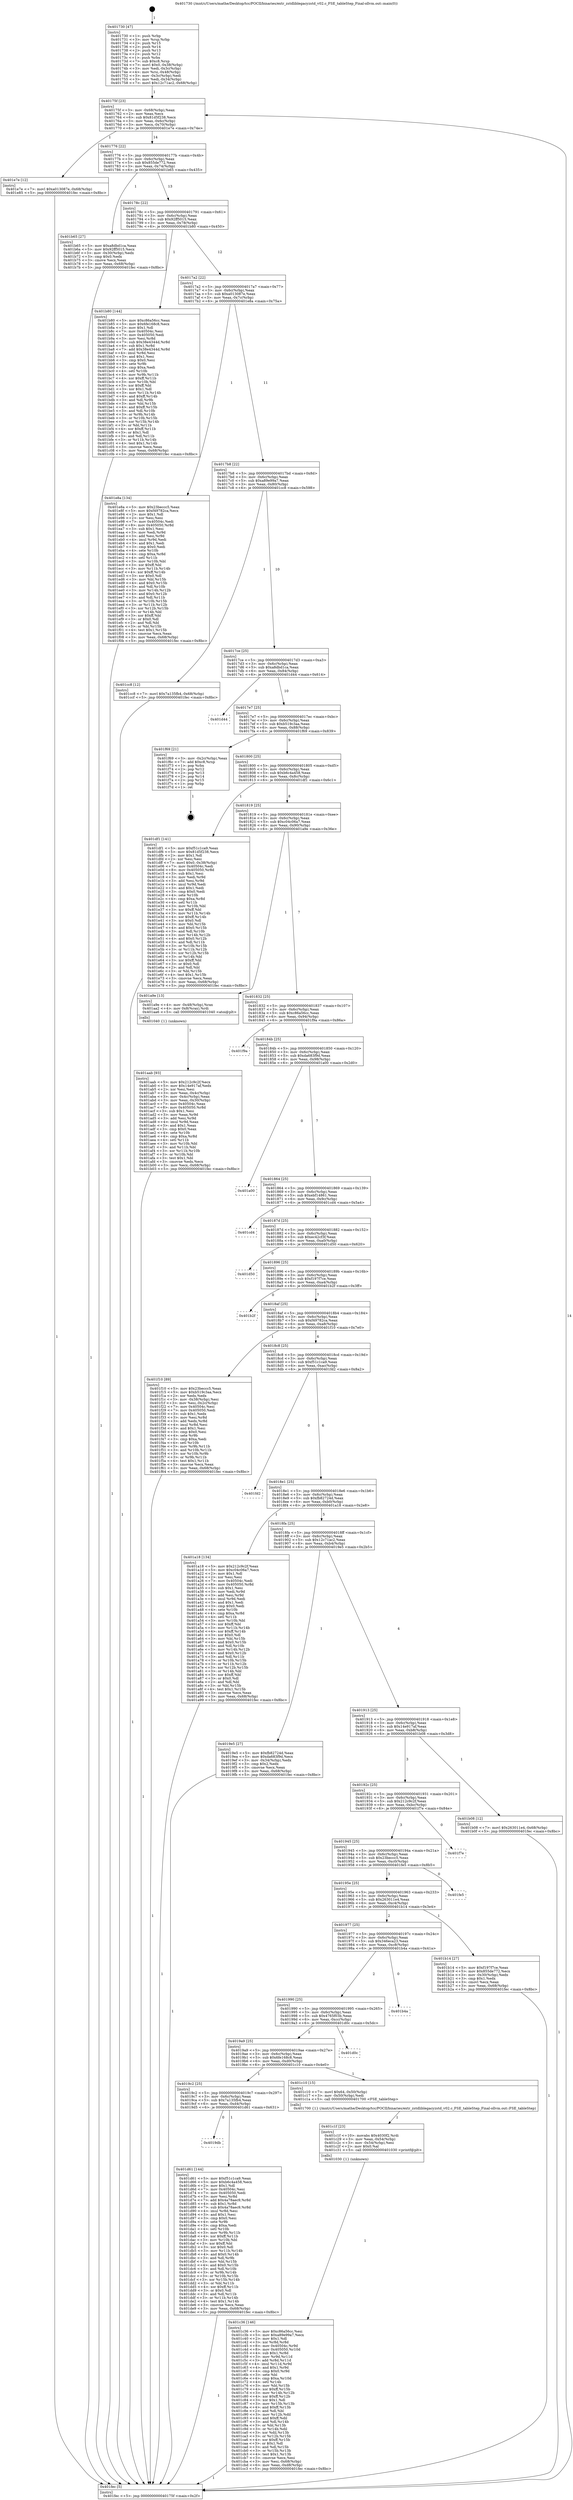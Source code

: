 digraph "0x401730" {
  label = "0x401730 (/mnt/c/Users/mathe/Desktop/tcc/POCII/binaries/extr_zstdliblegacyzstd_v02.c_FSE_tableStep_Final-ollvm.out::main(0))"
  labelloc = "t"
  node[shape=record]

  Entry [label="",width=0.3,height=0.3,shape=circle,fillcolor=black,style=filled]
  "0x40175f" [label="{
     0x40175f [23]\l
     | [instrs]\l
     &nbsp;&nbsp;0x40175f \<+3\>: mov -0x68(%rbp),%eax\l
     &nbsp;&nbsp;0x401762 \<+2\>: mov %eax,%ecx\l
     &nbsp;&nbsp;0x401764 \<+6\>: sub $0x81d5f238,%ecx\l
     &nbsp;&nbsp;0x40176a \<+3\>: mov %eax,-0x6c(%rbp)\l
     &nbsp;&nbsp;0x40176d \<+3\>: mov %ecx,-0x70(%rbp)\l
     &nbsp;&nbsp;0x401770 \<+6\>: je 0000000000401e7e \<main+0x74e\>\l
  }"]
  "0x401e7e" [label="{
     0x401e7e [12]\l
     | [instrs]\l
     &nbsp;&nbsp;0x401e7e \<+7\>: movl $0xa013087e,-0x68(%rbp)\l
     &nbsp;&nbsp;0x401e85 \<+5\>: jmp 0000000000401fec \<main+0x8bc\>\l
  }"]
  "0x401776" [label="{
     0x401776 [22]\l
     | [instrs]\l
     &nbsp;&nbsp;0x401776 \<+5\>: jmp 000000000040177b \<main+0x4b\>\l
     &nbsp;&nbsp;0x40177b \<+3\>: mov -0x6c(%rbp),%eax\l
     &nbsp;&nbsp;0x40177e \<+5\>: sub $0x855de772,%eax\l
     &nbsp;&nbsp;0x401783 \<+3\>: mov %eax,-0x74(%rbp)\l
     &nbsp;&nbsp;0x401786 \<+6\>: je 0000000000401b65 \<main+0x435\>\l
  }"]
  Exit [label="",width=0.3,height=0.3,shape=circle,fillcolor=black,style=filled,peripheries=2]
  "0x401b65" [label="{
     0x401b65 [27]\l
     | [instrs]\l
     &nbsp;&nbsp;0x401b65 \<+5\>: mov $0xa8dbd1ca,%eax\l
     &nbsp;&nbsp;0x401b6a \<+5\>: mov $0x92ff5015,%ecx\l
     &nbsp;&nbsp;0x401b6f \<+3\>: mov -0x30(%rbp),%edx\l
     &nbsp;&nbsp;0x401b72 \<+3\>: cmp $0x0,%edx\l
     &nbsp;&nbsp;0x401b75 \<+3\>: cmove %ecx,%eax\l
     &nbsp;&nbsp;0x401b78 \<+3\>: mov %eax,-0x68(%rbp)\l
     &nbsp;&nbsp;0x401b7b \<+5\>: jmp 0000000000401fec \<main+0x8bc\>\l
  }"]
  "0x40178c" [label="{
     0x40178c [22]\l
     | [instrs]\l
     &nbsp;&nbsp;0x40178c \<+5\>: jmp 0000000000401791 \<main+0x61\>\l
     &nbsp;&nbsp;0x401791 \<+3\>: mov -0x6c(%rbp),%eax\l
     &nbsp;&nbsp;0x401794 \<+5\>: sub $0x92ff5015,%eax\l
     &nbsp;&nbsp;0x401799 \<+3\>: mov %eax,-0x78(%rbp)\l
     &nbsp;&nbsp;0x40179c \<+6\>: je 0000000000401b80 \<main+0x450\>\l
  }"]
  "0x4019db" [label="{
     0x4019db\l
  }", style=dashed]
  "0x401b80" [label="{
     0x401b80 [144]\l
     | [instrs]\l
     &nbsp;&nbsp;0x401b80 \<+5\>: mov $0xc86a56cc,%eax\l
     &nbsp;&nbsp;0x401b85 \<+5\>: mov $0x6fe168c8,%ecx\l
     &nbsp;&nbsp;0x401b8a \<+2\>: mov $0x1,%dl\l
     &nbsp;&nbsp;0x401b8c \<+7\>: mov 0x40504c,%esi\l
     &nbsp;&nbsp;0x401b93 \<+7\>: mov 0x405050,%edi\l
     &nbsp;&nbsp;0x401b9a \<+3\>: mov %esi,%r8d\l
     &nbsp;&nbsp;0x401b9d \<+7\>: sub $0x38e4344d,%r8d\l
     &nbsp;&nbsp;0x401ba4 \<+4\>: sub $0x1,%r8d\l
     &nbsp;&nbsp;0x401ba8 \<+7\>: add $0x38e4344d,%r8d\l
     &nbsp;&nbsp;0x401baf \<+4\>: imul %r8d,%esi\l
     &nbsp;&nbsp;0x401bb3 \<+3\>: and $0x1,%esi\l
     &nbsp;&nbsp;0x401bb6 \<+3\>: cmp $0x0,%esi\l
     &nbsp;&nbsp;0x401bb9 \<+4\>: sete %r9b\l
     &nbsp;&nbsp;0x401bbd \<+3\>: cmp $0xa,%edi\l
     &nbsp;&nbsp;0x401bc0 \<+4\>: setl %r10b\l
     &nbsp;&nbsp;0x401bc4 \<+3\>: mov %r9b,%r11b\l
     &nbsp;&nbsp;0x401bc7 \<+4\>: xor $0xff,%r11b\l
     &nbsp;&nbsp;0x401bcb \<+3\>: mov %r10b,%bl\l
     &nbsp;&nbsp;0x401bce \<+3\>: xor $0xff,%bl\l
     &nbsp;&nbsp;0x401bd1 \<+3\>: xor $0x1,%dl\l
     &nbsp;&nbsp;0x401bd4 \<+3\>: mov %r11b,%r14b\l
     &nbsp;&nbsp;0x401bd7 \<+4\>: and $0xff,%r14b\l
     &nbsp;&nbsp;0x401bdb \<+3\>: and %dl,%r9b\l
     &nbsp;&nbsp;0x401bde \<+3\>: mov %bl,%r15b\l
     &nbsp;&nbsp;0x401be1 \<+4\>: and $0xff,%r15b\l
     &nbsp;&nbsp;0x401be5 \<+3\>: and %dl,%r10b\l
     &nbsp;&nbsp;0x401be8 \<+3\>: or %r9b,%r14b\l
     &nbsp;&nbsp;0x401beb \<+3\>: or %r10b,%r15b\l
     &nbsp;&nbsp;0x401bee \<+3\>: xor %r15b,%r14b\l
     &nbsp;&nbsp;0x401bf1 \<+3\>: or %bl,%r11b\l
     &nbsp;&nbsp;0x401bf4 \<+4\>: xor $0xff,%r11b\l
     &nbsp;&nbsp;0x401bf8 \<+3\>: or $0x1,%dl\l
     &nbsp;&nbsp;0x401bfb \<+3\>: and %dl,%r11b\l
     &nbsp;&nbsp;0x401bfe \<+3\>: or %r11b,%r14b\l
     &nbsp;&nbsp;0x401c01 \<+4\>: test $0x1,%r14b\l
     &nbsp;&nbsp;0x401c05 \<+3\>: cmovne %ecx,%eax\l
     &nbsp;&nbsp;0x401c08 \<+3\>: mov %eax,-0x68(%rbp)\l
     &nbsp;&nbsp;0x401c0b \<+5\>: jmp 0000000000401fec \<main+0x8bc\>\l
  }"]
  "0x4017a2" [label="{
     0x4017a2 [22]\l
     | [instrs]\l
     &nbsp;&nbsp;0x4017a2 \<+5\>: jmp 00000000004017a7 \<main+0x77\>\l
     &nbsp;&nbsp;0x4017a7 \<+3\>: mov -0x6c(%rbp),%eax\l
     &nbsp;&nbsp;0x4017aa \<+5\>: sub $0xa013087e,%eax\l
     &nbsp;&nbsp;0x4017af \<+3\>: mov %eax,-0x7c(%rbp)\l
     &nbsp;&nbsp;0x4017b2 \<+6\>: je 0000000000401e8a \<main+0x75a\>\l
  }"]
  "0x401d61" [label="{
     0x401d61 [144]\l
     | [instrs]\l
     &nbsp;&nbsp;0x401d61 \<+5\>: mov $0xf51c1ca9,%eax\l
     &nbsp;&nbsp;0x401d66 \<+5\>: mov $0xb6c4a458,%ecx\l
     &nbsp;&nbsp;0x401d6b \<+2\>: mov $0x1,%dl\l
     &nbsp;&nbsp;0x401d6d \<+7\>: mov 0x40504c,%esi\l
     &nbsp;&nbsp;0x401d74 \<+7\>: mov 0x405050,%edi\l
     &nbsp;&nbsp;0x401d7b \<+3\>: mov %esi,%r8d\l
     &nbsp;&nbsp;0x401d7e \<+7\>: add $0x4a78aec9,%r8d\l
     &nbsp;&nbsp;0x401d85 \<+4\>: sub $0x1,%r8d\l
     &nbsp;&nbsp;0x401d89 \<+7\>: sub $0x4a78aec9,%r8d\l
     &nbsp;&nbsp;0x401d90 \<+4\>: imul %r8d,%esi\l
     &nbsp;&nbsp;0x401d94 \<+3\>: and $0x1,%esi\l
     &nbsp;&nbsp;0x401d97 \<+3\>: cmp $0x0,%esi\l
     &nbsp;&nbsp;0x401d9a \<+4\>: sete %r9b\l
     &nbsp;&nbsp;0x401d9e \<+3\>: cmp $0xa,%edi\l
     &nbsp;&nbsp;0x401da1 \<+4\>: setl %r10b\l
     &nbsp;&nbsp;0x401da5 \<+3\>: mov %r9b,%r11b\l
     &nbsp;&nbsp;0x401da8 \<+4\>: xor $0xff,%r11b\l
     &nbsp;&nbsp;0x401dac \<+3\>: mov %r10b,%bl\l
     &nbsp;&nbsp;0x401daf \<+3\>: xor $0xff,%bl\l
     &nbsp;&nbsp;0x401db2 \<+3\>: xor $0x0,%dl\l
     &nbsp;&nbsp;0x401db5 \<+3\>: mov %r11b,%r14b\l
     &nbsp;&nbsp;0x401db8 \<+4\>: and $0x0,%r14b\l
     &nbsp;&nbsp;0x401dbc \<+3\>: and %dl,%r9b\l
     &nbsp;&nbsp;0x401dbf \<+3\>: mov %bl,%r15b\l
     &nbsp;&nbsp;0x401dc2 \<+4\>: and $0x0,%r15b\l
     &nbsp;&nbsp;0x401dc6 \<+3\>: and %dl,%r10b\l
     &nbsp;&nbsp;0x401dc9 \<+3\>: or %r9b,%r14b\l
     &nbsp;&nbsp;0x401dcc \<+3\>: or %r10b,%r15b\l
     &nbsp;&nbsp;0x401dcf \<+3\>: xor %r15b,%r14b\l
     &nbsp;&nbsp;0x401dd2 \<+3\>: or %bl,%r11b\l
     &nbsp;&nbsp;0x401dd5 \<+4\>: xor $0xff,%r11b\l
     &nbsp;&nbsp;0x401dd9 \<+3\>: or $0x0,%dl\l
     &nbsp;&nbsp;0x401ddc \<+3\>: and %dl,%r11b\l
     &nbsp;&nbsp;0x401ddf \<+3\>: or %r11b,%r14b\l
     &nbsp;&nbsp;0x401de2 \<+4\>: test $0x1,%r14b\l
     &nbsp;&nbsp;0x401de6 \<+3\>: cmovne %ecx,%eax\l
     &nbsp;&nbsp;0x401de9 \<+3\>: mov %eax,-0x68(%rbp)\l
     &nbsp;&nbsp;0x401dec \<+5\>: jmp 0000000000401fec \<main+0x8bc\>\l
  }"]
  "0x401e8a" [label="{
     0x401e8a [134]\l
     | [instrs]\l
     &nbsp;&nbsp;0x401e8a \<+5\>: mov $0x23beccc5,%eax\l
     &nbsp;&nbsp;0x401e8f \<+5\>: mov $0xf49782ca,%ecx\l
     &nbsp;&nbsp;0x401e94 \<+2\>: mov $0x1,%dl\l
     &nbsp;&nbsp;0x401e96 \<+2\>: xor %esi,%esi\l
     &nbsp;&nbsp;0x401e98 \<+7\>: mov 0x40504c,%edi\l
     &nbsp;&nbsp;0x401e9f \<+8\>: mov 0x405050,%r8d\l
     &nbsp;&nbsp;0x401ea7 \<+3\>: sub $0x1,%esi\l
     &nbsp;&nbsp;0x401eaa \<+3\>: mov %edi,%r9d\l
     &nbsp;&nbsp;0x401ead \<+3\>: add %esi,%r9d\l
     &nbsp;&nbsp;0x401eb0 \<+4\>: imul %r9d,%edi\l
     &nbsp;&nbsp;0x401eb4 \<+3\>: and $0x1,%edi\l
     &nbsp;&nbsp;0x401eb7 \<+3\>: cmp $0x0,%edi\l
     &nbsp;&nbsp;0x401eba \<+4\>: sete %r10b\l
     &nbsp;&nbsp;0x401ebe \<+4\>: cmp $0xa,%r8d\l
     &nbsp;&nbsp;0x401ec2 \<+4\>: setl %r11b\l
     &nbsp;&nbsp;0x401ec6 \<+3\>: mov %r10b,%bl\l
     &nbsp;&nbsp;0x401ec9 \<+3\>: xor $0xff,%bl\l
     &nbsp;&nbsp;0x401ecc \<+3\>: mov %r11b,%r14b\l
     &nbsp;&nbsp;0x401ecf \<+4\>: xor $0xff,%r14b\l
     &nbsp;&nbsp;0x401ed3 \<+3\>: xor $0x0,%dl\l
     &nbsp;&nbsp;0x401ed6 \<+3\>: mov %bl,%r15b\l
     &nbsp;&nbsp;0x401ed9 \<+4\>: and $0x0,%r15b\l
     &nbsp;&nbsp;0x401edd \<+3\>: and %dl,%r10b\l
     &nbsp;&nbsp;0x401ee0 \<+3\>: mov %r14b,%r12b\l
     &nbsp;&nbsp;0x401ee3 \<+4\>: and $0x0,%r12b\l
     &nbsp;&nbsp;0x401ee7 \<+3\>: and %dl,%r11b\l
     &nbsp;&nbsp;0x401eea \<+3\>: or %r10b,%r15b\l
     &nbsp;&nbsp;0x401eed \<+3\>: or %r11b,%r12b\l
     &nbsp;&nbsp;0x401ef0 \<+3\>: xor %r12b,%r15b\l
     &nbsp;&nbsp;0x401ef3 \<+3\>: or %r14b,%bl\l
     &nbsp;&nbsp;0x401ef6 \<+3\>: xor $0xff,%bl\l
     &nbsp;&nbsp;0x401ef9 \<+3\>: or $0x0,%dl\l
     &nbsp;&nbsp;0x401efc \<+2\>: and %dl,%bl\l
     &nbsp;&nbsp;0x401efe \<+3\>: or %bl,%r15b\l
     &nbsp;&nbsp;0x401f01 \<+4\>: test $0x1,%r15b\l
     &nbsp;&nbsp;0x401f05 \<+3\>: cmovne %ecx,%eax\l
     &nbsp;&nbsp;0x401f08 \<+3\>: mov %eax,-0x68(%rbp)\l
     &nbsp;&nbsp;0x401f0b \<+5\>: jmp 0000000000401fec \<main+0x8bc\>\l
  }"]
  "0x4017b8" [label="{
     0x4017b8 [22]\l
     | [instrs]\l
     &nbsp;&nbsp;0x4017b8 \<+5\>: jmp 00000000004017bd \<main+0x8d\>\l
     &nbsp;&nbsp;0x4017bd \<+3\>: mov -0x6c(%rbp),%eax\l
     &nbsp;&nbsp;0x4017c0 \<+5\>: sub $0xa89e99a7,%eax\l
     &nbsp;&nbsp;0x4017c5 \<+3\>: mov %eax,-0x80(%rbp)\l
     &nbsp;&nbsp;0x4017c8 \<+6\>: je 0000000000401cc8 \<main+0x598\>\l
  }"]
  "0x401c36" [label="{
     0x401c36 [146]\l
     | [instrs]\l
     &nbsp;&nbsp;0x401c36 \<+5\>: mov $0xc86a56cc,%esi\l
     &nbsp;&nbsp;0x401c3b \<+5\>: mov $0xa89e99a7,%ecx\l
     &nbsp;&nbsp;0x401c40 \<+2\>: mov $0x1,%dl\l
     &nbsp;&nbsp;0x401c42 \<+3\>: xor %r8d,%r8d\l
     &nbsp;&nbsp;0x401c45 \<+8\>: mov 0x40504c,%r9d\l
     &nbsp;&nbsp;0x401c4d \<+8\>: mov 0x405050,%r10d\l
     &nbsp;&nbsp;0x401c55 \<+4\>: sub $0x1,%r8d\l
     &nbsp;&nbsp;0x401c59 \<+3\>: mov %r9d,%r11d\l
     &nbsp;&nbsp;0x401c5c \<+3\>: add %r8d,%r11d\l
     &nbsp;&nbsp;0x401c5f \<+4\>: imul %r11d,%r9d\l
     &nbsp;&nbsp;0x401c63 \<+4\>: and $0x1,%r9d\l
     &nbsp;&nbsp;0x401c67 \<+4\>: cmp $0x0,%r9d\l
     &nbsp;&nbsp;0x401c6b \<+3\>: sete %bl\l
     &nbsp;&nbsp;0x401c6e \<+4\>: cmp $0xa,%r10d\l
     &nbsp;&nbsp;0x401c72 \<+4\>: setl %r14b\l
     &nbsp;&nbsp;0x401c76 \<+3\>: mov %bl,%r15b\l
     &nbsp;&nbsp;0x401c79 \<+4\>: xor $0xff,%r15b\l
     &nbsp;&nbsp;0x401c7d \<+3\>: mov %r14b,%r12b\l
     &nbsp;&nbsp;0x401c80 \<+4\>: xor $0xff,%r12b\l
     &nbsp;&nbsp;0x401c84 \<+3\>: xor $0x1,%dl\l
     &nbsp;&nbsp;0x401c87 \<+3\>: mov %r15b,%r13b\l
     &nbsp;&nbsp;0x401c8a \<+4\>: and $0xff,%r13b\l
     &nbsp;&nbsp;0x401c8e \<+2\>: and %dl,%bl\l
     &nbsp;&nbsp;0x401c90 \<+3\>: mov %r12b,%dil\l
     &nbsp;&nbsp;0x401c93 \<+4\>: and $0xff,%dil\l
     &nbsp;&nbsp;0x401c97 \<+3\>: and %dl,%r14b\l
     &nbsp;&nbsp;0x401c9a \<+3\>: or %bl,%r13b\l
     &nbsp;&nbsp;0x401c9d \<+3\>: or %r14b,%dil\l
     &nbsp;&nbsp;0x401ca0 \<+3\>: xor %dil,%r13b\l
     &nbsp;&nbsp;0x401ca3 \<+3\>: or %r12b,%r15b\l
     &nbsp;&nbsp;0x401ca6 \<+4\>: xor $0xff,%r15b\l
     &nbsp;&nbsp;0x401caa \<+3\>: or $0x1,%dl\l
     &nbsp;&nbsp;0x401cad \<+3\>: and %dl,%r15b\l
     &nbsp;&nbsp;0x401cb0 \<+3\>: or %r15b,%r13b\l
     &nbsp;&nbsp;0x401cb3 \<+4\>: test $0x1,%r13b\l
     &nbsp;&nbsp;0x401cb7 \<+3\>: cmovne %ecx,%esi\l
     &nbsp;&nbsp;0x401cba \<+3\>: mov %esi,-0x68(%rbp)\l
     &nbsp;&nbsp;0x401cbd \<+6\>: mov %eax,-0xd8(%rbp)\l
     &nbsp;&nbsp;0x401cc3 \<+5\>: jmp 0000000000401fec \<main+0x8bc\>\l
  }"]
  "0x401cc8" [label="{
     0x401cc8 [12]\l
     | [instrs]\l
     &nbsp;&nbsp;0x401cc8 \<+7\>: movl $0x7a135fb4,-0x68(%rbp)\l
     &nbsp;&nbsp;0x401ccf \<+5\>: jmp 0000000000401fec \<main+0x8bc\>\l
  }"]
  "0x4017ce" [label="{
     0x4017ce [25]\l
     | [instrs]\l
     &nbsp;&nbsp;0x4017ce \<+5\>: jmp 00000000004017d3 \<main+0xa3\>\l
     &nbsp;&nbsp;0x4017d3 \<+3\>: mov -0x6c(%rbp),%eax\l
     &nbsp;&nbsp;0x4017d6 \<+5\>: sub $0xa8dbd1ca,%eax\l
     &nbsp;&nbsp;0x4017db \<+6\>: mov %eax,-0x84(%rbp)\l
     &nbsp;&nbsp;0x4017e1 \<+6\>: je 0000000000401d44 \<main+0x614\>\l
  }"]
  "0x401c1f" [label="{
     0x401c1f [23]\l
     | [instrs]\l
     &nbsp;&nbsp;0x401c1f \<+10\>: movabs $0x4030f2,%rdi\l
     &nbsp;&nbsp;0x401c29 \<+3\>: mov %eax,-0x54(%rbp)\l
     &nbsp;&nbsp;0x401c2c \<+3\>: mov -0x54(%rbp),%esi\l
     &nbsp;&nbsp;0x401c2f \<+2\>: mov $0x0,%al\l
     &nbsp;&nbsp;0x401c31 \<+5\>: call 0000000000401030 \<printf@plt\>\l
     | [calls]\l
     &nbsp;&nbsp;0x401030 \{1\} (unknown)\l
  }"]
  "0x401d44" [label="{
     0x401d44\l
  }", style=dashed]
  "0x4017e7" [label="{
     0x4017e7 [25]\l
     | [instrs]\l
     &nbsp;&nbsp;0x4017e7 \<+5\>: jmp 00000000004017ec \<main+0xbc\>\l
     &nbsp;&nbsp;0x4017ec \<+3\>: mov -0x6c(%rbp),%eax\l
     &nbsp;&nbsp;0x4017ef \<+5\>: sub $0xb519c3aa,%eax\l
     &nbsp;&nbsp;0x4017f4 \<+6\>: mov %eax,-0x88(%rbp)\l
     &nbsp;&nbsp;0x4017fa \<+6\>: je 0000000000401f69 \<main+0x839\>\l
  }"]
  "0x4019c2" [label="{
     0x4019c2 [25]\l
     | [instrs]\l
     &nbsp;&nbsp;0x4019c2 \<+5\>: jmp 00000000004019c7 \<main+0x297\>\l
     &nbsp;&nbsp;0x4019c7 \<+3\>: mov -0x6c(%rbp),%eax\l
     &nbsp;&nbsp;0x4019ca \<+5\>: sub $0x7a135fb4,%eax\l
     &nbsp;&nbsp;0x4019cf \<+6\>: mov %eax,-0xd4(%rbp)\l
     &nbsp;&nbsp;0x4019d5 \<+6\>: je 0000000000401d61 \<main+0x631\>\l
  }"]
  "0x401f69" [label="{
     0x401f69 [21]\l
     | [instrs]\l
     &nbsp;&nbsp;0x401f69 \<+3\>: mov -0x2c(%rbp),%eax\l
     &nbsp;&nbsp;0x401f6c \<+7\>: add $0xc8,%rsp\l
     &nbsp;&nbsp;0x401f73 \<+1\>: pop %rbx\l
     &nbsp;&nbsp;0x401f74 \<+2\>: pop %r12\l
     &nbsp;&nbsp;0x401f76 \<+2\>: pop %r13\l
     &nbsp;&nbsp;0x401f78 \<+2\>: pop %r14\l
     &nbsp;&nbsp;0x401f7a \<+2\>: pop %r15\l
     &nbsp;&nbsp;0x401f7c \<+1\>: pop %rbp\l
     &nbsp;&nbsp;0x401f7d \<+1\>: ret\l
  }"]
  "0x401800" [label="{
     0x401800 [25]\l
     | [instrs]\l
     &nbsp;&nbsp;0x401800 \<+5\>: jmp 0000000000401805 \<main+0xd5\>\l
     &nbsp;&nbsp;0x401805 \<+3\>: mov -0x6c(%rbp),%eax\l
     &nbsp;&nbsp;0x401808 \<+5\>: sub $0xb6c4a458,%eax\l
     &nbsp;&nbsp;0x40180d \<+6\>: mov %eax,-0x8c(%rbp)\l
     &nbsp;&nbsp;0x401813 \<+6\>: je 0000000000401df1 \<main+0x6c1\>\l
  }"]
  "0x401c10" [label="{
     0x401c10 [15]\l
     | [instrs]\l
     &nbsp;&nbsp;0x401c10 \<+7\>: movl $0x64,-0x50(%rbp)\l
     &nbsp;&nbsp;0x401c17 \<+3\>: mov -0x50(%rbp),%edi\l
     &nbsp;&nbsp;0x401c1a \<+5\>: call 0000000000401700 \<FSE_tableStep\>\l
     | [calls]\l
     &nbsp;&nbsp;0x401700 \{1\} (/mnt/c/Users/mathe/Desktop/tcc/POCII/binaries/extr_zstdliblegacyzstd_v02.c_FSE_tableStep_Final-ollvm.out::FSE_tableStep)\l
  }"]
  "0x401df1" [label="{
     0x401df1 [141]\l
     | [instrs]\l
     &nbsp;&nbsp;0x401df1 \<+5\>: mov $0xf51c1ca9,%eax\l
     &nbsp;&nbsp;0x401df6 \<+5\>: mov $0x81d5f238,%ecx\l
     &nbsp;&nbsp;0x401dfb \<+2\>: mov $0x1,%dl\l
     &nbsp;&nbsp;0x401dfd \<+2\>: xor %esi,%esi\l
     &nbsp;&nbsp;0x401dff \<+7\>: movl $0x0,-0x38(%rbp)\l
     &nbsp;&nbsp;0x401e06 \<+7\>: mov 0x40504c,%edi\l
     &nbsp;&nbsp;0x401e0d \<+8\>: mov 0x405050,%r8d\l
     &nbsp;&nbsp;0x401e15 \<+3\>: sub $0x1,%esi\l
     &nbsp;&nbsp;0x401e18 \<+3\>: mov %edi,%r9d\l
     &nbsp;&nbsp;0x401e1b \<+3\>: add %esi,%r9d\l
     &nbsp;&nbsp;0x401e1e \<+4\>: imul %r9d,%edi\l
     &nbsp;&nbsp;0x401e22 \<+3\>: and $0x1,%edi\l
     &nbsp;&nbsp;0x401e25 \<+3\>: cmp $0x0,%edi\l
     &nbsp;&nbsp;0x401e28 \<+4\>: sete %r10b\l
     &nbsp;&nbsp;0x401e2c \<+4\>: cmp $0xa,%r8d\l
     &nbsp;&nbsp;0x401e30 \<+4\>: setl %r11b\l
     &nbsp;&nbsp;0x401e34 \<+3\>: mov %r10b,%bl\l
     &nbsp;&nbsp;0x401e37 \<+3\>: xor $0xff,%bl\l
     &nbsp;&nbsp;0x401e3a \<+3\>: mov %r11b,%r14b\l
     &nbsp;&nbsp;0x401e3d \<+4\>: xor $0xff,%r14b\l
     &nbsp;&nbsp;0x401e41 \<+3\>: xor $0x0,%dl\l
     &nbsp;&nbsp;0x401e44 \<+3\>: mov %bl,%r15b\l
     &nbsp;&nbsp;0x401e47 \<+4\>: and $0x0,%r15b\l
     &nbsp;&nbsp;0x401e4b \<+3\>: and %dl,%r10b\l
     &nbsp;&nbsp;0x401e4e \<+3\>: mov %r14b,%r12b\l
     &nbsp;&nbsp;0x401e51 \<+4\>: and $0x0,%r12b\l
     &nbsp;&nbsp;0x401e55 \<+3\>: and %dl,%r11b\l
     &nbsp;&nbsp;0x401e58 \<+3\>: or %r10b,%r15b\l
     &nbsp;&nbsp;0x401e5b \<+3\>: or %r11b,%r12b\l
     &nbsp;&nbsp;0x401e5e \<+3\>: xor %r12b,%r15b\l
     &nbsp;&nbsp;0x401e61 \<+3\>: or %r14b,%bl\l
     &nbsp;&nbsp;0x401e64 \<+3\>: xor $0xff,%bl\l
     &nbsp;&nbsp;0x401e67 \<+3\>: or $0x0,%dl\l
     &nbsp;&nbsp;0x401e6a \<+2\>: and %dl,%bl\l
     &nbsp;&nbsp;0x401e6c \<+3\>: or %bl,%r15b\l
     &nbsp;&nbsp;0x401e6f \<+4\>: test $0x1,%r15b\l
     &nbsp;&nbsp;0x401e73 \<+3\>: cmovne %ecx,%eax\l
     &nbsp;&nbsp;0x401e76 \<+3\>: mov %eax,-0x68(%rbp)\l
     &nbsp;&nbsp;0x401e79 \<+5\>: jmp 0000000000401fec \<main+0x8bc\>\l
  }"]
  "0x401819" [label="{
     0x401819 [25]\l
     | [instrs]\l
     &nbsp;&nbsp;0x401819 \<+5\>: jmp 000000000040181e \<main+0xee\>\l
     &nbsp;&nbsp;0x40181e \<+3\>: mov -0x6c(%rbp),%eax\l
     &nbsp;&nbsp;0x401821 \<+5\>: sub $0xc04c06a7,%eax\l
     &nbsp;&nbsp;0x401826 \<+6\>: mov %eax,-0x90(%rbp)\l
     &nbsp;&nbsp;0x40182c \<+6\>: je 0000000000401a9e \<main+0x36e\>\l
  }"]
  "0x4019a9" [label="{
     0x4019a9 [25]\l
     | [instrs]\l
     &nbsp;&nbsp;0x4019a9 \<+5\>: jmp 00000000004019ae \<main+0x27e\>\l
     &nbsp;&nbsp;0x4019ae \<+3\>: mov -0x6c(%rbp),%eax\l
     &nbsp;&nbsp;0x4019b1 \<+5\>: sub $0x6fe168c8,%eax\l
     &nbsp;&nbsp;0x4019b6 \<+6\>: mov %eax,-0xd0(%rbp)\l
     &nbsp;&nbsp;0x4019bc \<+6\>: je 0000000000401c10 \<main+0x4e0\>\l
  }"]
  "0x401a9e" [label="{
     0x401a9e [13]\l
     | [instrs]\l
     &nbsp;&nbsp;0x401a9e \<+4\>: mov -0x48(%rbp),%rax\l
     &nbsp;&nbsp;0x401aa2 \<+4\>: mov 0x8(%rax),%rdi\l
     &nbsp;&nbsp;0x401aa6 \<+5\>: call 0000000000401040 \<atoi@plt\>\l
     | [calls]\l
     &nbsp;&nbsp;0x401040 \{1\} (unknown)\l
  }"]
  "0x401832" [label="{
     0x401832 [25]\l
     | [instrs]\l
     &nbsp;&nbsp;0x401832 \<+5\>: jmp 0000000000401837 \<main+0x107\>\l
     &nbsp;&nbsp;0x401837 \<+3\>: mov -0x6c(%rbp),%eax\l
     &nbsp;&nbsp;0x40183a \<+5\>: sub $0xc86a56cc,%eax\l
     &nbsp;&nbsp;0x40183f \<+6\>: mov %eax,-0x94(%rbp)\l
     &nbsp;&nbsp;0x401845 \<+6\>: je 0000000000401f9a \<main+0x86a\>\l
  }"]
  "0x401d0c" [label="{
     0x401d0c\l
  }", style=dashed]
  "0x401f9a" [label="{
     0x401f9a\l
  }", style=dashed]
  "0x40184b" [label="{
     0x40184b [25]\l
     | [instrs]\l
     &nbsp;&nbsp;0x40184b \<+5\>: jmp 0000000000401850 \<main+0x120\>\l
     &nbsp;&nbsp;0x401850 \<+3\>: mov -0x6c(%rbp),%eax\l
     &nbsp;&nbsp;0x401853 \<+5\>: sub $0xda683f9d,%eax\l
     &nbsp;&nbsp;0x401858 \<+6\>: mov %eax,-0x98(%rbp)\l
     &nbsp;&nbsp;0x40185e \<+6\>: je 0000000000401a00 \<main+0x2d0\>\l
  }"]
  "0x401990" [label="{
     0x401990 [25]\l
     | [instrs]\l
     &nbsp;&nbsp;0x401990 \<+5\>: jmp 0000000000401995 \<main+0x265\>\l
     &nbsp;&nbsp;0x401995 \<+3\>: mov -0x6c(%rbp),%eax\l
     &nbsp;&nbsp;0x401998 \<+5\>: sub $0x4765f03b,%eax\l
     &nbsp;&nbsp;0x40199d \<+6\>: mov %eax,-0xcc(%rbp)\l
     &nbsp;&nbsp;0x4019a3 \<+6\>: je 0000000000401d0c \<main+0x5dc\>\l
  }"]
  "0x401a00" [label="{
     0x401a00\l
  }", style=dashed]
  "0x401864" [label="{
     0x401864 [25]\l
     | [instrs]\l
     &nbsp;&nbsp;0x401864 \<+5\>: jmp 0000000000401869 \<main+0x139\>\l
     &nbsp;&nbsp;0x401869 \<+3\>: mov -0x6c(%rbp),%eax\l
     &nbsp;&nbsp;0x40186c \<+5\>: sub $0xebf14861,%eax\l
     &nbsp;&nbsp;0x401871 \<+6\>: mov %eax,-0x9c(%rbp)\l
     &nbsp;&nbsp;0x401877 \<+6\>: je 0000000000401cd4 \<main+0x5a4\>\l
  }"]
  "0x401b4a" [label="{
     0x401b4a\l
  }", style=dashed]
  "0x401cd4" [label="{
     0x401cd4\l
  }", style=dashed]
  "0x40187d" [label="{
     0x40187d [25]\l
     | [instrs]\l
     &nbsp;&nbsp;0x40187d \<+5\>: jmp 0000000000401882 \<main+0x152\>\l
     &nbsp;&nbsp;0x401882 \<+3\>: mov -0x6c(%rbp),%eax\l
     &nbsp;&nbsp;0x401885 \<+5\>: sub $0xec42cf3f,%eax\l
     &nbsp;&nbsp;0x40188a \<+6\>: mov %eax,-0xa0(%rbp)\l
     &nbsp;&nbsp;0x401890 \<+6\>: je 0000000000401d50 \<main+0x620\>\l
  }"]
  "0x401977" [label="{
     0x401977 [25]\l
     | [instrs]\l
     &nbsp;&nbsp;0x401977 \<+5\>: jmp 000000000040197c \<main+0x24c\>\l
     &nbsp;&nbsp;0x40197c \<+3\>: mov -0x6c(%rbp),%eax\l
     &nbsp;&nbsp;0x40197f \<+5\>: sub $0x346eca23,%eax\l
     &nbsp;&nbsp;0x401984 \<+6\>: mov %eax,-0xc8(%rbp)\l
     &nbsp;&nbsp;0x40198a \<+6\>: je 0000000000401b4a \<main+0x41a\>\l
  }"]
  "0x401d50" [label="{
     0x401d50\l
  }", style=dashed]
  "0x401896" [label="{
     0x401896 [25]\l
     | [instrs]\l
     &nbsp;&nbsp;0x401896 \<+5\>: jmp 000000000040189b \<main+0x16b\>\l
     &nbsp;&nbsp;0x40189b \<+3\>: mov -0x6c(%rbp),%eax\l
     &nbsp;&nbsp;0x40189e \<+5\>: sub $0xf197f7ce,%eax\l
     &nbsp;&nbsp;0x4018a3 \<+6\>: mov %eax,-0xa4(%rbp)\l
     &nbsp;&nbsp;0x4018a9 \<+6\>: je 0000000000401b2f \<main+0x3ff\>\l
  }"]
  "0x401b14" [label="{
     0x401b14 [27]\l
     | [instrs]\l
     &nbsp;&nbsp;0x401b14 \<+5\>: mov $0xf197f7ce,%eax\l
     &nbsp;&nbsp;0x401b19 \<+5\>: mov $0x855de772,%ecx\l
     &nbsp;&nbsp;0x401b1e \<+3\>: mov -0x30(%rbp),%edx\l
     &nbsp;&nbsp;0x401b21 \<+3\>: cmp $0x1,%edx\l
     &nbsp;&nbsp;0x401b24 \<+3\>: cmovl %ecx,%eax\l
     &nbsp;&nbsp;0x401b27 \<+3\>: mov %eax,-0x68(%rbp)\l
     &nbsp;&nbsp;0x401b2a \<+5\>: jmp 0000000000401fec \<main+0x8bc\>\l
  }"]
  "0x401b2f" [label="{
     0x401b2f\l
  }", style=dashed]
  "0x4018af" [label="{
     0x4018af [25]\l
     | [instrs]\l
     &nbsp;&nbsp;0x4018af \<+5\>: jmp 00000000004018b4 \<main+0x184\>\l
     &nbsp;&nbsp;0x4018b4 \<+3\>: mov -0x6c(%rbp),%eax\l
     &nbsp;&nbsp;0x4018b7 \<+5\>: sub $0xf49782ca,%eax\l
     &nbsp;&nbsp;0x4018bc \<+6\>: mov %eax,-0xa8(%rbp)\l
     &nbsp;&nbsp;0x4018c2 \<+6\>: je 0000000000401f10 \<main+0x7e0\>\l
  }"]
  "0x40195e" [label="{
     0x40195e [25]\l
     | [instrs]\l
     &nbsp;&nbsp;0x40195e \<+5\>: jmp 0000000000401963 \<main+0x233\>\l
     &nbsp;&nbsp;0x401963 \<+3\>: mov -0x6c(%rbp),%eax\l
     &nbsp;&nbsp;0x401966 \<+5\>: sub $0x263011e4,%eax\l
     &nbsp;&nbsp;0x40196b \<+6\>: mov %eax,-0xc4(%rbp)\l
     &nbsp;&nbsp;0x401971 \<+6\>: je 0000000000401b14 \<main+0x3e4\>\l
  }"]
  "0x401f10" [label="{
     0x401f10 [89]\l
     | [instrs]\l
     &nbsp;&nbsp;0x401f10 \<+5\>: mov $0x23beccc5,%eax\l
     &nbsp;&nbsp;0x401f15 \<+5\>: mov $0xb519c3aa,%ecx\l
     &nbsp;&nbsp;0x401f1a \<+2\>: xor %edx,%edx\l
     &nbsp;&nbsp;0x401f1c \<+3\>: mov -0x38(%rbp),%esi\l
     &nbsp;&nbsp;0x401f1f \<+3\>: mov %esi,-0x2c(%rbp)\l
     &nbsp;&nbsp;0x401f22 \<+7\>: mov 0x40504c,%esi\l
     &nbsp;&nbsp;0x401f29 \<+7\>: mov 0x405050,%edi\l
     &nbsp;&nbsp;0x401f30 \<+3\>: sub $0x1,%edx\l
     &nbsp;&nbsp;0x401f33 \<+3\>: mov %esi,%r8d\l
     &nbsp;&nbsp;0x401f36 \<+3\>: add %edx,%r8d\l
     &nbsp;&nbsp;0x401f39 \<+4\>: imul %r8d,%esi\l
     &nbsp;&nbsp;0x401f3d \<+3\>: and $0x1,%esi\l
     &nbsp;&nbsp;0x401f40 \<+3\>: cmp $0x0,%esi\l
     &nbsp;&nbsp;0x401f43 \<+4\>: sete %r9b\l
     &nbsp;&nbsp;0x401f47 \<+3\>: cmp $0xa,%edi\l
     &nbsp;&nbsp;0x401f4a \<+4\>: setl %r10b\l
     &nbsp;&nbsp;0x401f4e \<+3\>: mov %r9b,%r11b\l
     &nbsp;&nbsp;0x401f51 \<+3\>: and %r10b,%r11b\l
     &nbsp;&nbsp;0x401f54 \<+3\>: xor %r10b,%r9b\l
     &nbsp;&nbsp;0x401f57 \<+3\>: or %r9b,%r11b\l
     &nbsp;&nbsp;0x401f5a \<+4\>: test $0x1,%r11b\l
     &nbsp;&nbsp;0x401f5e \<+3\>: cmovne %ecx,%eax\l
     &nbsp;&nbsp;0x401f61 \<+3\>: mov %eax,-0x68(%rbp)\l
     &nbsp;&nbsp;0x401f64 \<+5\>: jmp 0000000000401fec \<main+0x8bc\>\l
  }"]
  "0x4018c8" [label="{
     0x4018c8 [25]\l
     | [instrs]\l
     &nbsp;&nbsp;0x4018c8 \<+5\>: jmp 00000000004018cd \<main+0x19d\>\l
     &nbsp;&nbsp;0x4018cd \<+3\>: mov -0x6c(%rbp),%eax\l
     &nbsp;&nbsp;0x4018d0 \<+5\>: sub $0xf51c1ca9,%eax\l
     &nbsp;&nbsp;0x4018d5 \<+6\>: mov %eax,-0xac(%rbp)\l
     &nbsp;&nbsp;0x4018db \<+6\>: je 0000000000401fd2 \<main+0x8a2\>\l
  }"]
  "0x401fe5" [label="{
     0x401fe5\l
  }", style=dashed]
  "0x401fd2" [label="{
     0x401fd2\l
  }", style=dashed]
  "0x4018e1" [label="{
     0x4018e1 [25]\l
     | [instrs]\l
     &nbsp;&nbsp;0x4018e1 \<+5\>: jmp 00000000004018e6 \<main+0x1b6\>\l
     &nbsp;&nbsp;0x4018e6 \<+3\>: mov -0x6c(%rbp),%eax\l
     &nbsp;&nbsp;0x4018e9 \<+5\>: sub $0xfb82724d,%eax\l
     &nbsp;&nbsp;0x4018ee \<+6\>: mov %eax,-0xb0(%rbp)\l
     &nbsp;&nbsp;0x4018f4 \<+6\>: je 0000000000401a18 \<main+0x2e8\>\l
  }"]
  "0x401945" [label="{
     0x401945 [25]\l
     | [instrs]\l
     &nbsp;&nbsp;0x401945 \<+5\>: jmp 000000000040194a \<main+0x21a\>\l
     &nbsp;&nbsp;0x40194a \<+3\>: mov -0x6c(%rbp),%eax\l
     &nbsp;&nbsp;0x40194d \<+5\>: sub $0x23beccc5,%eax\l
     &nbsp;&nbsp;0x401952 \<+6\>: mov %eax,-0xc0(%rbp)\l
     &nbsp;&nbsp;0x401958 \<+6\>: je 0000000000401fe5 \<main+0x8b5\>\l
  }"]
  "0x401a18" [label="{
     0x401a18 [134]\l
     | [instrs]\l
     &nbsp;&nbsp;0x401a18 \<+5\>: mov $0x212c9c2f,%eax\l
     &nbsp;&nbsp;0x401a1d \<+5\>: mov $0xc04c06a7,%ecx\l
     &nbsp;&nbsp;0x401a22 \<+2\>: mov $0x1,%dl\l
     &nbsp;&nbsp;0x401a24 \<+2\>: xor %esi,%esi\l
     &nbsp;&nbsp;0x401a26 \<+7\>: mov 0x40504c,%edi\l
     &nbsp;&nbsp;0x401a2d \<+8\>: mov 0x405050,%r8d\l
     &nbsp;&nbsp;0x401a35 \<+3\>: sub $0x1,%esi\l
     &nbsp;&nbsp;0x401a38 \<+3\>: mov %edi,%r9d\l
     &nbsp;&nbsp;0x401a3b \<+3\>: add %esi,%r9d\l
     &nbsp;&nbsp;0x401a3e \<+4\>: imul %r9d,%edi\l
     &nbsp;&nbsp;0x401a42 \<+3\>: and $0x1,%edi\l
     &nbsp;&nbsp;0x401a45 \<+3\>: cmp $0x0,%edi\l
     &nbsp;&nbsp;0x401a48 \<+4\>: sete %r10b\l
     &nbsp;&nbsp;0x401a4c \<+4\>: cmp $0xa,%r8d\l
     &nbsp;&nbsp;0x401a50 \<+4\>: setl %r11b\l
     &nbsp;&nbsp;0x401a54 \<+3\>: mov %r10b,%bl\l
     &nbsp;&nbsp;0x401a57 \<+3\>: xor $0xff,%bl\l
     &nbsp;&nbsp;0x401a5a \<+3\>: mov %r11b,%r14b\l
     &nbsp;&nbsp;0x401a5d \<+4\>: xor $0xff,%r14b\l
     &nbsp;&nbsp;0x401a61 \<+3\>: xor $0x0,%dl\l
     &nbsp;&nbsp;0x401a64 \<+3\>: mov %bl,%r15b\l
     &nbsp;&nbsp;0x401a67 \<+4\>: and $0x0,%r15b\l
     &nbsp;&nbsp;0x401a6b \<+3\>: and %dl,%r10b\l
     &nbsp;&nbsp;0x401a6e \<+3\>: mov %r14b,%r12b\l
     &nbsp;&nbsp;0x401a71 \<+4\>: and $0x0,%r12b\l
     &nbsp;&nbsp;0x401a75 \<+3\>: and %dl,%r11b\l
     &nbsp;&nbsp;0x401a78 \<+3\>: or %r10b,%r15b\l
     &nbsp;&nbsp;0x401a7b \<+3\>: or %r11b,%r12b\l
     &nbsp;&nbsp;0x401a7e \<+3\>: xor %r12b,%r15b\l
     &nbsp;&nbsp;0x401a81 \<+3\>: or %r14b,%bl\l
     &nbsp;&nbsp;0x401a84 \<+3\>: xor $0xff,%bl\l
     &nbsp;&nbsp;0x401a87 \<+3\>: or $0x0,%dl\l
     &nbsp;&nbsp;0x401a8a \<+2\>: and %dl,%bl\l
     &nbsp;&nbsp;0x401a8c \<+3\>: or %bl,%r15b\l
     &nbsp;&nbsp;0x401a8f \<+4\>: test $0x1,%r15b\l
     &nbsp;&nbsp;0x401a93 \<+3\>: cmovne %ecx,%eax\l
     &nbsp;&nbsp;0x401a96 \<+3\>: mov %eax,-0x68(%rbp)\l
     &nbsp;&nbsp;0x401a99 \<+5\>: jmp 0000000000401fec \<main+0x8bc\>\l
  }"]
  "0x4018fa" [label="{
     0x4018fa [25]\l
     | [instrs]\l
     &nbsp;&nbsp;0x4018fa \<+5\>: jmp 00000000004018ff \<main+0x1cf\>\l
     &nbsp;&nbsp;0x4018ff \<+3\>: mov -0x6c(%rbp),%eax\l
     &nbsp;&nbsp;0x401902 \<+5\>: sub $0x12c71ac2,%eax\l
     &nbsp;&nbsp;0x401907 \<+6\>: mov %eax,-0xb4(%rbp)\l
     &nbsp;&nbsp;0x40190d \<+6\>: je 00000000004019e5 \<main+0x2b5\>\l
  }"]
  "0x401f7e" [label="{
     0x401f7e\l
  }", style=dashed]
  "0x4019e5" [label="{
     0x4019e5 [27]\l
     | [instrs]\l
     &nbsp;&nbsp;0x4019e5 \<+5\>: mov $0xfb82724d,%eax\l
     &nbsp;&nbsp;0x4019ea \<+5\>: mov $0xda683f9d,%ecx\l
     &nbsp;&nbsp;0x4019ef \<+3\>: mov -0x34(%rbp),%edx\l
     &nbsp;&nbsp;0x4019f2 \<+3\>: cmp $0x2,%edx\l
     &nbsp;&nbsp;0x4019f5 \<+3\>: cmovne %ecx,%eax\l
     &nbsp;&nbsp;0x4019f8 \<+3\>: mov %eax,-0x68(%rbp)\l
     &nbsp;&nbsp;0x4019fb \<+5\>: jmp 0000000000401fec \<main+0x8bc\>\l
  }"]
  "0x401913" [label="{
     0x401913 [25]\l
     | [instrs]\l
     &nbsp;&nbsp;0x401913 \<+5\>: jmp 0000000000401918 \<main+0x1e8\>\l
     &nbsp;&nbsp;0x401918 \<+3\>: mov -0x6c(%rbp),%eax\l
     &nbsp;&nbsp;0x40191b \<+5\>: sub $0x14e917af,%eax\l
     &nbsp;&nbsp;0x401920 \<+6\>: mov %eax,-0xb8(%rbp)\l
     &nbsp;&nbsp;0x401926 \<+6\>: je 0000000000401b08 \<main+0x3d8\>\l
  }"]
  "0x401fec" [label="{
     0x401fec [5]\l
     | [instrs]\l
     &nbsp;&nbsp;0x401fec \<+5\>: jmp 000000000040175f \<main+0x2f\>\l
  }"]
  "0x401730" [label="{
     0x401730 [47]\l
     | [instrs]\l
     &nbsp;&nbsp;0x401730 \<+1\>: push %rbp\l
     &nbsp;&nbsp;0x401731 \<+3\>: mov %rsp,%rbp\l
     &nbsp;&nbsp;0x401734 \<+2\>: push %r15\l
     &nbsp;&nbsp;0x401736 \<+2\>: push %r14\l
     &nbsp;&nbsp;0x401738 \<+2\>: push %r13\l
     &nbsp;&nbsp;0x40173a \<+2\>: push %r12\l
     &nbsp;&nbsp;0x40173c \<+1\>: push %rbx\l
     &nbsp;&nbsp;0x40173d \<+7\>: sub $0xc8,%rsp\l
     &nbsp;&nbsp;0x401744 \<+7\>: movl $0x0,-0x38(%rbp)\l
     &nbsp;&nbsp;0x40174b \<+3\>: mov %edi,-0x3c(%rbp)\l
     &nbsp;&nbsp;0x40174e \<+4\>: mov %rsi,-0x48(%rbp)\l
     &nbsp;&nbsp;0x401752 \<+3\>: mov -0x3c(%rbp),%edi\l
     &nbsp;&nbsp;0x401755 \<+3\>: mov %edi,-0x34(%rbp)\l
     &nbsp;&nbsp;0x401758 \<+7\>: movl $0x12c71ac2,-0x68(%rbp)\l
  }"]
  "0x401aab" [label="{
     0x401aab [93]\l
     | [instrs]\l
     &nbsp;&nbsp;0x401aab \<+5\>: mov $0x212c9c2f,%ecx\l
     &nbsp;&nbsp;0x401ab0 \<+5\>: mov $0x14e917af,%edx\l
     &nbsp;&nbsp;0x401ab5 \<+2\>: xor %esi,%esi\l
     &nbsp;&nbsp;0x401ab7 \<+3\>: mov %eax,-0x4c(%rbp)\l
     &nbsp;&nbsp;0x401aba \<+3\>: mov -0x4c(%rbp),%eax\l
     &nbsp;&nbsp;0x401abd \<+3\>: mov %eax,-0x30(%rbp)\l
     &nbsp;&nbsp;0x401ac0 \<+7\>: mov 0x40504c,%eax\l
     &nbsp;&nbsp;0x401ac7 \<+8\>: mov 0x405050,%r8d\l
     &nbsp;&nbsp;0x401acf \<+3\>: sub $0x1,%esi\l
     &nbsp;&nbsp;0x401ad2 \<+3\>: mov %eax,%r9d\l
     &nbsp;&nbsp;0x401ad5 \<+3\>: add %esi,%r9d\l
     &nbsp;&nbsp;0x401ad8 \<+4\>: imul %r9d,%eax\l
     &nbsp;&nbsp;0x401adc \<+3\>: and $0x1,%eax\l
     &nbsp;&nbsp;0x401adf \<+3\>: cmp $0x0,%eax\l
     &nbsp;&nbsp;0x401ae2 \<+4\>: sete %r10b\l
     &nbsp;&nbsp;0x401ae6 \<+4\>: cmp $0xa,%r8d\l
     &nbsp;&nbsp;0x401aea \<+4\>: setl %r11b\l
     &nbsp;&nbsp;0x401aee \<+3\>: mov %r10b,%bl\l
     &nbsp;&nbsp;0x401af1 \<+3\>: and %r11b,%bl\l
     &nbsp;&nbsp;0x401af4 \<+3\>: xor %r11b,%r10b\l
     &nbsp;&nbsp;0x401af7 \<+3\>: or %r10b,%bl\l
     &nbsp;&nbsp;0x401afa \<+3\>: test $0x1,%bl\l
     &nbsp;&nbsp;0x401afd \<+3\>: cmovne %edx,%ecx\l
     &nbsp;&nbsp;0x401b00 \<+3\>: mov %ecx,-0x68(%rbp)\l
     &nbsp;&nbsp;0x401b03 \<+5\>: jmp 0000000000401fec \<main+0x8bc\>\l
  }"]
  "0x40192c" [label="{
     0x40192c [25]\l
     | [instrs]\l
     &nbsp;&nbsp;0x40192c \<+5\>: jmp 0000000000401931 \<main+0x201\>\l
     &nbsp;&nbsp;0x401931 \<+3\>: mov -0x6c(%rbp),%eax\l
     &nbsp;&nbsp;0x401934 \<+5\>: sub $0x212c9c2f,%eax\l
     &nbsp;&nbsp;0x401939 \<+6\>: mov %eax,-0xbc(%rbp)\l
     &nbsp;&nbsp;0x40193f \<+6\>: je 0000000000401f7e \<main+0x84e\>\l
  }"]
  "0x401b08" [label="{
     0x401b08 [12]\l
     | [instrs]\l
     &nbsp;&nbsp;0x401b08 \<+7\>: movl $0x263011e4,-0x68(%rbp)\l
     &nbsp;&nbsp;0x401b0f \<+5\>: jmp 0000000000401fec \<main+0x8bc\>\l
  }"]
  Entry -> "0x401730" [label=" 1"]
  "0x40175f" -> "0x401e7e" [label=" 1"]
  "0x40175f" -> "0x401776" [label=" 14"]
  "0x401f69" -> Exit [label=" 1"]
  "0x401776" -> "0x401b65" [label=" 1"]
  "0x401776" -> "0x40178c" [label=" 13"]
  "0x401f10" -> "0x401fec" [label=" 1"]
  "0x40178c" -> "0x401b80" [label=" 1"]
  "0x40178c" -> "0x4017a2" [label=" 12"]
  "0x401e8a" -> "0x401fec" [label=" 1"]
  "0x4017a2" -> "0x401e8a" [label=" 1"]
  "0x4017a2" -> "0x4017b8" [label=" 11"]
  "0x401e7e" -> "0x401fec" [label=" 1"]
  "0x4017b8" -> "0x401cc8" [label=" 1"]
  "0x4017b8" -> "0x4017ce" [label=" 10"]
  "0x401d61" -> "0x401fec" [label=" 1"]
  "0x4017ce" -> "0x401d44" [label=" 0"]
  "0x4017ce" -> "0x4017e7" [label=" 10"]
  "0x4019c2" -> "0x4019db" [label=" 0"]
  "0x4017e7" -> "0x401f69" [label=" 1"]
  "0x4017e7" -> "0x401800" [label=" 9"]
  "0x4019c2" -> "0x401d61" [label=" 1"]
  "0x401800" -> "0x401df1" [label=" 1"]
  "0x401800" -> "0x401819" [label=" 8"]
  "0x401df1" -> "0x401fec" [label=" 1"]
  "0x401819" -> "0x401a9e" [label=" 1"]
  "0x401819" -> "0x401832" [label=" 7"]
  "0x401c36" -> "0x401fec" [label=" 1"]
  "0x401832" -> "0x401f9a" [label=" 0"]
  "0x401832" -> "0x40184b" [label=" 7"]
  "0x401c1f" -> "0x401c36" [label=" 1"]
  "0x40184b" -> "0x401a00" [label=" 0"]
  "0x40184b" -> "0x401864" [label=" 7"]
  "0x4019a9" -> "0x4019c2" [label=" 1"]
  "0x401864" -> "0x401cd4" [label=" 0"]
  "0x401864" -> "0x40187d" [label=" 7"]
  "0x4019a9" -> "0x401c10" [label=" 1"]
  "0x40187d" -> "0x401d50" [label=" 0"]
  "0x40187d" -> "0x401896" [label=" 7"]
  "0x401990" -> "0x4019a9" [label=" 2"]
  "0x401896" -> "0x401b2f" [label=" 0"]
  "0x401896" -> "0x4018af" [label=" 7"]
  "0x401990" -> "0x401d0c" [label=" 0"]
  "0x4018af" -> "0x401f10" [label=" 1"]
  "0x4018af" -> "0x4018c8" [label=" 6"]
  "0x401977" -> "0x401990" [label=" 2"]
  "0x4018c8" -> "0x401fd2" [label=" 0"]
  "0x4018c8" -> "0x4018e1" [label=" 6"]
  "0x401977" -> "0x401b4a" [label=" 0"]
  "0x4018e1" -> "0x401a18" [label=" 1"]
  "0x4018e1" -> "0x4018fa" [label=" 5"]
  "0x401b80" -> "0x401fec" [label=" 1"]
  "0x4018fa" -> "0x4019e5" [label=" 1"]
  "0x4018fa" -> "0x401913" [label=" 4"]
  "0x4019e5" -> "0x401fec" [label=" 1"]
  "0x401730" -> "0x40175f" [label=" 1"]
  "0x401fec" -> "0x40175f" [label=" 14"]
  "0x401a18" -> "0x401fec" [label=" 1"]
  "0x401a9e" -> "0x401aab" [label=" 1"]
  "0x401aab" -> "0x401fec" [label=" 1"]
  "0x401b65" -> "0x401fec" [label=" 1"]
  "0x401913" -> "0x401b08" [label=" 1"]
  "0x401913" -> "0x40192c" [label=" 3"]
  "0x401b08" -> "0x401fec" [label=" 1"]
  "0x401b14" -> "0x401fec" [label=" 1"]
  "0x40192c" -> "0x401f7e" [label=" 0"]
  "0x40192c" -> "0x401945" [label=" 3"]
  "0x401cc8" -> "0x401fec" [label=" 1"]
  "0x401945" -> "0x401fe5" [label=" 0"]
  "0x401945" -> "0x40195e" [label=" 3"]
  "0x401c10" -> "0x401c1f" [label=" 1"]
  "0x40195e" -> "0x401b14" [label=" 1"]
  "0x40195e" -> "0x401977" [label=" 2"]
}
